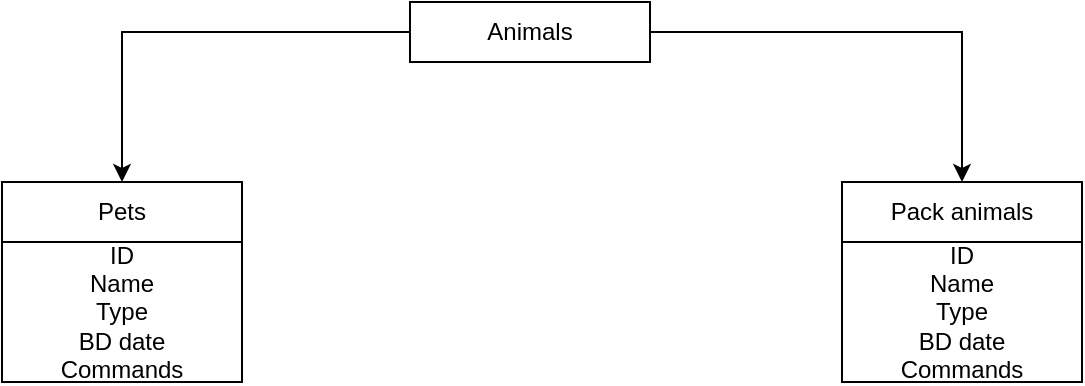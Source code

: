 <mxfile version="24.7.7">
  <diagram name="Страница — 1" id="NYdr-Z-MtiCLB6OZN5Wi">
    <mxGraphModel dx="1434" dy="767" grid="1" gridSize="10" guides="1" tooltips="1" connect="1" arrows="1" fold="1" page="1" pageScale="1" pageWidth="827" pageHeight="1169" math="0" shadow="0">
      <root>
        <mxCell id="0" />
        <mxCell id="1" parent="0" />
        <mxCell id="HWjYasvVDLlLGQPsCMS9-3" value="" style="edgeStyle=orthogonalEdgeStyle;rounded=0;orthogonalLoop=1;jettySize=auto;html=1;" parent="1" source="HWjYasvVDLlLGQPsCMS9-1" target="HWjYasvVDLlLGQPsCMS9-2" edge="1">
          <mxGeometry relative="1" as="geometry" />
        </mxCell>
        <mxCell id="HWjYasvVDLlLGQPsCMS9-5" style="edgeStyle=orthogonalEdgeStyle;rounded=0;orthogonalLoop=1;jettySize=auto;html=1;entryX=0.5;entryY=0;entryDx=0;entryDy=0;" parent="1" source="HWjYasvVDLlLGQPsCMS9-1" target="HWjYasvVDLlLGQPsCMS9-4" edge="1">
          <mxGeometry relative="1" as="geometry" />
        </mxCell>
        <mxCell id="HWjYasvVDLlLGQPsCMS9-1" value="Animals" style="rounded=0;whiteSpace=wrap;html=1;" parent="1" vertex="1">
          <mxGeometry x="354" y="30" width="120" height="30" as="geometry" />
        </mxCell>
        <mxCell id="HWjYasvVDLlLGQPsCMS9-2" value="Pets" style="whiteSpace=wrap;html=1;rounded=0;" parent="1" vertex="1">
          <mxGeometry x="150" y="120" width="120" height="30" as="geometry" />
        </mxCell>
        <mxCell id="HWjYasvVDLlLGQPsCMS9-4" value="Pack animals" style="whiteSpace=wrap;html=1;rounded=0;" parent="1" vertex="1">
          <mxGeometry x="570" y="120" width="120" height="30" as="geometry" />
        </mxCell>
        <mxCell id="HWjYasvVDLlLGQPsCMS9-33" value="ID&lt;div&gt;Name&lt;/div&gt;&lt;div&gt;Type&lt;/div&gt;&lt;div&gt;BD date&lt;/div&gt;&lt;div&gt;Commands&lt;/div&gt;" style="rounded=0;whiteSpace=wrap;html=1;" parent="1" vertex="1">
          <mxGeometry x="150" y="150" width="120" height="70" as="geometry" />
        </mxCell>
        <mxCell id="Op_F13v01UTcL-3pmfVb-1" value="ID&lt;div&gt;Name&lt;/div&gt;&lt;div&gt;Type&lt;/div&gt;&lt;div&gt;BD date&lt;/div&gt;&lt;div&gt;Commands&lt;/div&gt;" style="rounded=0;whiteSpace=wrap;html=1;" vertex="1" parent="1">
          <mxGeometry x="570" y="150" width="120" height="70" as="geometry" />
        </mxCell>
      </root>
    </mxGraphModel>
  </diagram>
</mxfile>
